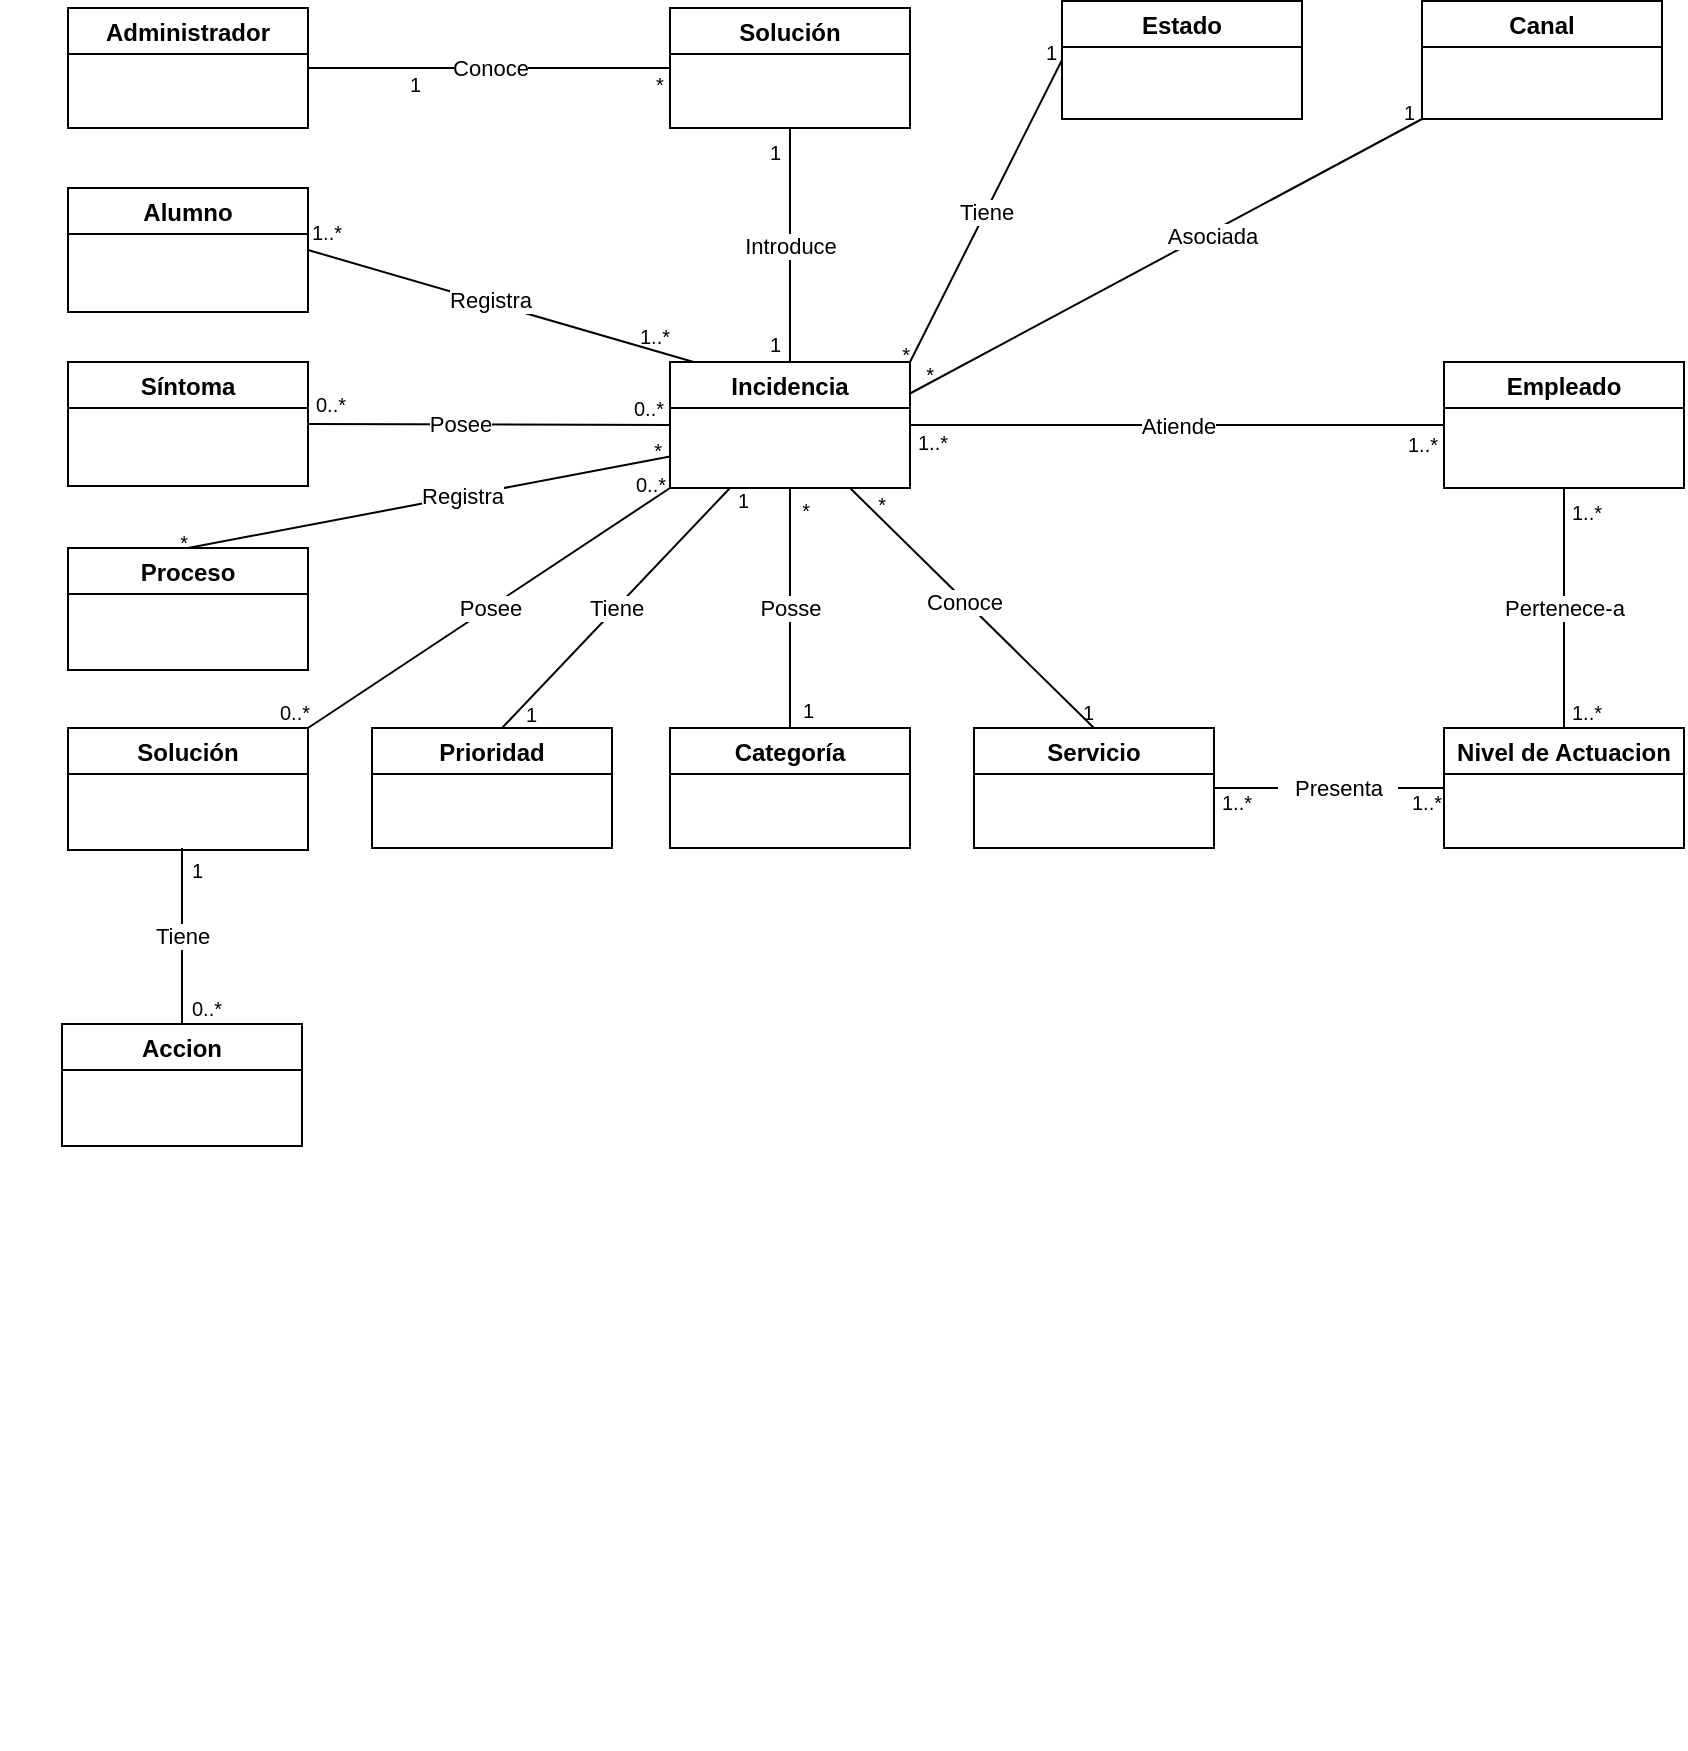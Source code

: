 <mxfile>
    <diagram id="Pm2dtwg_IfOIJH5rU_0D" name="MD-01">
        <mxGraphModel dx="155" dy="141" grid="1" gridSize="10" guides="1" tooltips="1" connect="1" arrows="1" fold="1" page="1" pageScale="1" pageWidth="827" pageHeight="1169" math="0" shadow="0">
            <root>
                <mxCell id="t3vJR1xbviDKZEFFyHin-0"/>
                <mxCell id="t3vJR1xbviDKZEFFyHin-1" parent="t3vJR1xbviDKZEFFyHin-0"/>
                <mxCell id="mkSb6riM9dk2xpS5XPvA-58" value="Conoce" style="edgeStyle=none;sketch=0;jumpStyle=line;html=1;exitX=1;exitY=0.5;exitDx=0;exitDy=0;entryX=0;entryY=0.5;entryDx=0;entryDy=0;startArrow=none;startFill=0;endArrow=none;endFill=0;strokeColor=default;" parent="t3vJR1xbviDKZEFFyHin-1" source="mkSb6riM9dk2xpS5XPvA-1" target="mkSb6riM9dk2xpS5XPvA-4" edge="1">
                    <mxGeometry relative="1" as="geometry"/>
                </mxCell>
                <mxCell id="mkSb6riM9dk2xpS5XPvA-1" value="Administrador" style="swimlane;rounded=0;" parent="t3vJR1xbviDKZEFFyHin-1" vertex="1">
                    <mxGeometry x="13" y="120" width="120" height="60" as="geometry"/>
                </mxCell>
                <mxCell id="mkSb6riM9dk2xpS5XPvA-2" value="Registra" style="edgeStyle=none;html=1;startArrow=none;startFill=0;endArrow=none;endFill=0;elbow=vertical;rounded=0;exitX=1;exitY=0.5;exitDx=0;exitDy=0;entryX=0.131;entryY=0.018;entryDx=0;entryDy=0;entryPerimeter=0;" parent="t3vJR1xbviDKZEFFyHin-1" source="mkSb6riM9dk2xpS5XPvA-3" target="mkSb6riM9dk2xpS5XPvA-17" edge="1">
                    <mxGeometry x="-0.083" y="1" relative="1" as="geometry">
                        <mxPoint as="offset"/>
                        <mxPoint x="210" y="350" as="sourcePoint"/>
                        <mxPoint x="310" y="300" as="targetPoint"/>
                    </mxGeometry>
                </mxCell>
                <mxCell id="mkSb6riM9dk2xpS5XPvA-3" value="Alumno" style="swimlane;rounded=0;" parent="t3vJR1xbviDKZEFFyHin-1" vertex="1">
                    <mxGeometry x="13" y="210" width="120" height="62" as="geometry"/>
                </mxCell>
                <mxCell id="mkSb6riM9dk2xpS5XPvA-4" value="Solución" style="swimlane;startSize=23;rounded=0;" parent="t3vJR1xbviDKZEFFyHin-1" vertex="1">
                    <mxGeometry x="314" y="120" width="120" height="60" as="geometry"/>
                </mxCell>
                <mxCell id="mkSb6riM9dk2xpS5XPvA-56" value="1" style="resizable=0;html=1;align=left;verticalAlign=top;labelBackgroundColor=none;fontSize=10" parent="mkSb6riM9dk2xpS5XPvA-4" connectable="0" vertex="1">
                    <mxGeometry x="48" y="60" as="geometry"/>
                </mxCell>
                <mxCell id="mkSb6riM9dk2xpS5XPvA-5" value="Atiende" style="edgeStyle=none;html=1;exitX=0;exitY=0.5;exitDx=0;exitDy=0;endArrow=none;endFill=0;startArrow=none;startFill=0;entryX=1;entryY=0.5;entryDx=0;entryDy=0;rounded=0;" parent="t3vJR1xbviDKZEFFyHin-1" source="mkSb6riM9dk2xpS5XPvA-6" target="mkSb6riM9dk2xpS5XPvA-17" edge="1">
                    <mxGeometry relative="1" as="geometry">
                        <mxPoint x="502" y="337" as="targetPoint"/>
                    </mxGeometry>
                </mxCell>
                <mxCell id="mkSb6riM9dk2xpS5XPvA-6" value="Empleado" style="swimlane;rounded=0;" parent="t3vJR1xbviDKZEFFyHin-1" vertex="1">
                    <mxGeometry x="701" y="297" width="120" height="63" as="geometry"/>
                </mxCell>
                <mxCell id="mkSb6riM9dk2xpS5XPvA-7" value="" style="html=1;endArrow=none;endFill=0;startArrow=none;startFill=0;rounded=0;entryX=0;entryY=0.5;entryDx=0;entryDy=0;" parent="t3vJR1xbviDKZEFFyHin-1" source="mkSb6riM9dk2xpS5XPvA-20" target="mkSb6riM9dk2xpS5XPvA-19" edge="1">
                    <mxGeometry relative="1" as="geometry">
                        <mxPoint x="677" y="520" as="sourcePoint"/>
                        <mxPoint x="692" y="521" as="targetPoint"/>
                    </mxGeometry>
                </mxCell>
                <mxCell id="mkSb6riM9dk2xpS5XPvA-8" value="Servicio" style="swimlane;startSize=23;rounded=0;" parent="t3vJR1xbviDKZEFFyHin-1" vertex="1">
                    <mxGeometry x="466" y="480" width="120" height="60" as="geometry"/>
                </mxCell>
                <mxCell id="mkSb6riM9dk2xpS5XPvA-9" value="Posse" style="edgeStyle=none;html=1;endArrow=none;endFill=0;startArrow=none;startFill=0;rounded=0;entryX=0.5;entryY=1;entryDx=0;entryDy=0;" parent="t3vJR1xbviDKZEFFyHin-1" source="mkSb6riM9dk2xpS5XPvA-10" target="mkSb6riM9dk2xpS5XPvA-17" edge="1">
                    <mxGeometry relative="1" as="geometry">
                        <mxPoint x="362" y="410" as="targetPoint"/>
                        <mxPoint x="374" y="470" as="sourcePoint"/>
                    </mxGeometry>
                </mxCell>
                <mxCell id="mkSb6riM9dk2xpS5XPvA-10" value="Categoría" style="swimlane;startSize=23;rounded=0;" parent="t3vJR1xbviDKZEFFyHin-1" vertex="1">
                    <mxGeometry x="314" y="480" width="120" height="60" as="geometry"/>
                </mxCell>
                <mxCell id="mkSb6riM9dk2xpS5XPvA-11" value="Prioridad" style="swimlane;startSize=23;rounded=0;" parent="t3vJR1xbviDKZEFFyHin-1" vertex="1">
                    <mxGeometry x="165" y="480" width="120" height="60" as="geometry"/>
                </mxCell>
                <mxCell id="mkSb6riM9dk2xpS5XPvA-12" value="Tiene" style="edgeStyle=none;html=1;exitX=0.25;exitY=1;exitDx=0;exitDy=0;entryX=0.5;entryY=0;entryDx=0;entryDy=0;endArrow=none;endFill=0;startArrow=none;startFill=0;rounded=0;" parent="t3vJR1xbviDKZEFFyHin-1" source="mkSb6riM9dk2xpS5XPvA-17" edge="1">
                    <mxGeometry relative="1" as="geometry">
                        <mxPoint x="230" y="480" as="targetPoint"/>
                    </mxGeometry>
                </mxCell>
                <mxCell id="mkSb6riM9dk2xpS5XPvA-13" style="edgeStyle=none;html=1;exitX=0.75;exitY=1;exitDx=0;exitDy=0;entryX=0.5;entryY=0;entryDx=0;entryDy=0;endArrow=none;endFill=0;startArrow=none;startFill=0;rounded=0;" parent="t3vJR1xbviDKZEFFyHin-1" source="mkSb6riM9dk2xpS5XPvA-17" target="mkSb6riM9dk2xpS5XPvA-8" edge="1">
                    <mxGeometry relative="1" as="geometry"/>
                </mxCell>
                <mxCell id="mkSb6riM9dk2xpS5XPvA-14" value="Conoce" style="edgeLabel;html=1;align=center;verticalAlign=middle;resizable=0;points=[];rounded=0;" parent="mkSb6riM9dk2xpS5XPvA-13" vertex="1" connectable="0">
                    <mxGeometry x="-0.204" y="-3" relative="1" as="geometry">
                        <mxPoint x="10" y="7" as="offset"/>
                    </mxGeometry>
                </mxCell>
                <mxCell id="9" value="Tiene" style="edgeStyle=none;html=1;exitX=1;exitY=0;exitDx=0;exitDy=0;entryX=0;entryY=0.5;entryDx=0;entryDy=0;endArrow=none;endFill=0;" parent="t3vJR1xbviDKZEFFyHin-1" source="mkSb6riM9dk2xpS5XPvA-17" target="6" edge="1">
                    <mxGeometry relative="1" as="geometry"/>
                </mxCell>
                <mxCell id="20" style="edgeStyle=none;html=1;exitX=0;exitY=0.75;exitDx=0;exitDy=0;entryX=0.5;entryY=0;entryDx=0;entryDy=0;endArrow=none;endFill=0;" parent="t3vJR1xbviDKZEFFyHin-1" source="mkSb6riM9dk2xpS5XPvA-17" target="18" edge="1">
                    <mxGeometry relative="1" as="geometry"/>
                </mxCell>
                <mxCell id="23" value="Registra" style="edgeLabel;html=1;align=center;verticalAlign=middle;resizable=0;points=[];" parent="20" vertex="1" connectable="0">
                    <mxGeometry x="-0.132" relative="1" as="geometry">
                        <mxPoint as="offset"/>
                    </mxGeometry>
                </mxCell>
                <mxCell id="25" style="edgeStyle=none;html=1;exitX=1;exitY=0.25;exitDx=0;exitDy=0;entryX=0;entryY=1;entryDx=0;entryDy=0;endArrow=none;endFill=0;" edge="1" parent="t3vJR1xbviDKZEFFyHin-1" source="mkSb6riM9dk2xpS5XPvA-17" target="24">
                    <mxGeometry relative="1" as="geometry"/>
                </mxCell>
                <mxCell id="26" value="Asociada" style="edgeLabel;html=1;align=center;verticalAlign=middle;resizable=0;points=[];" vertex="1" connectable="0" parent="25">
                    <mxGeometry x="0.442" y="1" relative="1" as="geometry">
                        <mxPoint x="-33" y="21" as="offset"/>
                    </mxGeometry>
                </mxCell>
                <mxCell id="28" value="Posee" style="edgeStyle=none;html=1;exitX=0;exitY=0.5;exitDx=0;exitDy=0;entryX=1;entryY=0.5;entryDx=0;entryDy=0;endArrow=none;endFill=0;" edge="1" parent="t3vJR1xbviDKZEFFyHin-1" source="mkSb6riM9dk2xpS5XPvA-17" target="27">
                    <mxGeometry x="0.149" relative="1" as="geometry">
                        <mxPoint x="-1" as="offset"/>
                    </mxGeometry>
                </mxCell>
                <mxCell id="37" value="Posee" style="edgeStyle=none;html=1;exitX=0;exitY=1;exitDx=0;exitDy=0;entryX=1;entryY=0;entryDx=0;entryDy=0;endArrow=none;endFill=0;" edge="1" parent="t3vJR1xbviDKZEFFyHin-1" source="mkSb6riM9dk2xpS5XPvA-17" target="36">
                    <mxGeometry relative="1" as="geometry"/>
                </mxCell>
                <mxCell id="mkSb6riM9dk2xpS5XPvA-17" value="Incidencia" style="swimlane;startSize=23;rounded=0;" parent="t3vJR1xbviDKZEFFyHin-1" vertex="1">
                    <mxGeometry x="314" y="297" width="120" height="63" as="geometry"/>
                </mxCell>
                <mxCell id="mkSb6riM9dk2xpS5XPvA-18" value="Pertenece-a" style="edgeStyle=none;html=1;exitX=0.5;exitY=0;exitDx=0;exitDy=0;entryX=0.5;entryY=1;entryDx=0;entryDy=0;startArrow=none;startFill=0;endArrow=none;endFill=0;elbow=vertical;rounded=0;" parent="t3vJR1xbviDKZEFFyHin-1" source="mkSb6riM9dk2xpS5XPvA-19" target="mkSb6riM9dk2xpS5XPvA-6" edge="1">
                    <mxGeometry relative="1" as="geometry"/>
                </mxCell>
                <mxCell id="mkSb6riM9dk2xpS5XPvA-19" value="Nivel de Actuacion" style="swimlane;startSize=23;rounded=0;" parent="t3vJR1xbviDKZEFFyHin-1" vertex="1">
                    <mxGeometry x="701" y="480" width="120" height="60" as="geometry"/>
                </mxCell>
                <mxCell id="mkSb6riM9dk2xpS5XPvA-20" value="Presenta" style="text;html=1;align=center;verticalAlign=middle;resizable=0;points=[];autosize=1;strokeColor=none;fillColor=none;rounded=0;fontSize=11;" parent="t3vJR1xbviDKZEFFyHin-1" vertex="1">
                    <mxGeometry x="618" y="500" width="60" height="20" as="geometry"/>
                </mxCell>
                <mxCell id="mkSb6riM9dk2xpS5XPvA-21" value="" style="html=1;entryX=1;entryY=0.5;entryDx=0;entryDy=0;endArrow=none;endFill=0;startArrow=none;startFill=0;rounded=0;" parent="t3vJR1xbviDKZEFFyHin-1" source="mkSb6riM9dk2xpS5XPvA-20" target="mkSb6riM9dk2xpS5XPvA-8" edge="1">
                    <mxGeometry relative="1" as="geometry">
                        <mxPoint x="600" y="520" as="sourcePoint"/>
                        <mxPoint x="708" y="521" as="targetPoint"/>
                    </mxGeometry>
                </mxCell>
                <mxCell id="mkSb6riM9dk2xpS5XPvA-39" value="1..*" style="resizable=0;html=1;align=right;verticalAlign=top;labelBackgroundColor=none;fontSize=10" parent="t3vJR1xbviDKZEFFyHin-1" connectable="0" vertex="1">
                    <mxGeometry x="314.003" y="272" as="geometry"/>
                </mxCell>
                <mxCell id="mkSb6riM9dk2xpS5XPvA-40" value="1..*" style="resizable=0;html=1;align=right;verticalAlign=top;labelBackgroundColor=none;fontSize=10" parent="t3vJR1xbviDKZEFFyHin-1" connectable="0" vertex="1">
                    <mxGeometry x="453.003" y="325" as="geometry"/>
                </mxCell>
                <mxCell id="mkSb6riM9dk2xpS5XPvA-42" value="*" style="resizable=0;html=1;align=right;verticalAlign=top;labelBackgroundColor=none;fontSize=10" parent="t3vJR1xbviDKZEFFyHin-1" connectable="0" vertex="1">
                    <mxGeometry x="422.003" y="356" as="geometry"/>
                </mxCell>
                <mxCell id="mkSb6riM9dk2xpS5XPvA-43" value="1" style="resizable=0;html=1;align=right;verticalAlign=top;labelBackgroundColor=none;fontSize=10;direction=south;" parent="t3vJR1xbviDKZEFFyHin-1" connectable="0" vertex="1">
                    <mxGeometry x="526.003" y="460" as="geometry"/>
                </mxCell>
                <mxCell id="mkSb6riM9dk2xpS5XPvA-44" value="*" style="resizable=0;html=1;align=right;verticalAlign=top;labelBackgroundColor=none;fontSize=10" parent="t3vJR1xbviDKZEFFyHin-1" connectable="0" vertex="1">
                    <mxGeometry x="384.003" y="359" as="geometry"/>
                </mxCell>
                <mxCell id="mkSb6riM9dk2xpS5XPvA-45" value="1" style="resizable=0;html=1;align=right;verticalAlign=top;labelBackgroundColor=none;fontSize=10;direction=south;" parent="t3vJR1xbviDKZEFFyHin-1" connectable="0" vertex="1">
                    <mxGeometry x="546.003" y="461" as="geometry">
                        <mxPoint x="-160" y="-2" as="offset"/>
                    </mxGeometry>
                </mxCell>
                <mxCell id="mkSb6riM9dk2xpS5XPvA-47" value="*" style="resizable=0;html=1;align=right;verticalAlign=top;labelBackgroundColor=none;fontSize=10" parent="t3vJR1xbviDKZEFFyHin-1" connectable="0" vertex="1">
                    <mxGeometry x="310.003" y="329" as="geometry"/>
                </mxCell>
                <mxCell id="mkSb6riM9dk2xpS5XPvA-49" value="1" style="resizable=0;html=1;align=left;verticalAlign=top;labelBackgroundColor=none;fontSize=10" parent="t3vJR1xbviDKZEFFyHin-1" connectable="0" vertex="1">
                    <mxGeometry x="240" y="461" as="geometry"/>
                </mxCell>
                <mxCell id="mkSb6riM9dk2xpS5XPvA-50" value="1..*" style="resizable=0;html=1;align=right;verticalAlign=top;labelBackgroundColor=none;fontSize=10" parent="t3vJR1xbviDKZEFFyHin-1" connectable="0" vertex="1">
                    <mxGeometry x="605.003" y="505" as="geometry"/>
                </mxCell>
                <mxCell id="mkSb6riM9dk2xpS5XPvA-51" value="1..*" style="resizable=0;html=1;align=right;verticalAlign=top;labelBackgroundColor=none;fontSize=10" parent="t3vJR1xbviDKZEFFyHin-1" connectable="0" vertex="1">
                    <mxGeometry x="700.003" y="505" as="geometry"/>
                </mxCell>
                <mxCell id="mkSb6riM9dk2xpS5XPvA-52" value="1..*" style="resizable=0;html=1;align=right;verticalAlign=top;labelBackgroundColor=none;fontSize=10" parent="t3vJR1xbviDKZEFFyHin-1" connectable="0" vertex="1">
                    <mxGeometry x="780.003" y="360" as="geometry"/>
                </mxCell>
                <mxCell id="mkSb6riM9dk2xpS5XPvA-55" value="Introduce" style="endArrow=none;html=1;sketch=0;strokeColor=default;jumpStyle=line;exitX=0.5;exitY=0;exitDx=0;exitDy=0;entryX=0.5;entryY=1;entryDx=0;entryDy=0;" parent="t3vJR1xbviDKZEFFyHin-1" source="mkSb6riM9dk2xpS5XPvA-17" target="mkSb6riM9dk2xpS5XPvA-4" edge="1">
                    <mxGeometry width="50" height="50" relative="1" as="geometry">
                        <mxPoint x="402" y="290" as="sourcePoint"/>
                        <mxPoint x="402" y="240" as="targetPoint"/>
                        <Array as="points">
                            <mxPoint x="374" y="250"/>
                        </Array>
                    </mxGeometry>
                </mxCell>
                <mxCell id="mkSb6riM9dk2xpS5XPvA-57" value="1" style="resizable=0;html=1;align=left;verticalAlign=top;labelBackgroundColor=none;fontSize=10" parent="t3vJR1xbviDKZEFFyHin-1" connectable="0" vertex="1">
                    <mxGeometry x="362" y="276" as="geometry"/>
                </mxCell>
                <mxCell id="mkSb6riM9dk2xpS5XPvA-61" value="1" style="resizable=0;html=1;align=left;verticalAlign=top;labelBackgroundColor=none;fontSize=10" parent="t3vJR1xbviDKZEFFyHin-1" connectable="0" vertex="1">
                    <mxGeometry x="182" y="146" as="geometry"/>
                </mxCell>
                <mxCell id="mkSb6riM9dk2xpS5XPvA-62" value="*" style="resizable=0;html=1;align=left;verticalAlign=top;labelBackgroundColor=none;fontSize=10" parent="t3vJR1xbviDKZEFFyHin-1" connectable="0" vertex="1">
                    <mxGeometry x="305" y="146" as="geometry"/>
                </mxCell>
                <mxCell id="mkSb6riM9dk2xpS5XPvA-64" value="1..*" style="resizable=0;html=1;align=right;verticalAlign=top;labelBackgroundColor=none;fontSize=10" parent="t3vJR1xbviDKZEFFyHin-1" connectable="0" vertex="1">
                    <mxGeometry x="559.003" y="302" as="geometry">
                        <mxPoint x="139" y="24" as="offset"/>
                    </mxGeometry>
                </mxCell>
                <mxCell id="6" value="Estado" style="swimlane;startSize=23;rounded=0;" parent="t3vJR1xbviDKZEFFyHin-1" vertex="1">
                    <mxGeometry x="510" y="116.5" width="120" height="59" as="geometry"/>
                </mxCell>
                <mxCell id="13" value="*" style="resizable=0;html=1;align=right;verticalAlign=top;labelBackgroundColor=none;fontSize=10" parent="t3vJR1xbviDKZEFFyHin-1" connectable="0" vertex="1">
                    <mxGeometry x="328.003" y="380" as="geometry">
                        <mxPoint x="106" y="-99" as="offset"/>
                    </mxGeometry>
                </mxCell>
                <mxCell id="15" value="" style="resizable=0;html=1;align=right;verticalAlign=top;labelBackgroundColor=none;fontSize=10" parent="t3vJR1xbviDKZEFFyHin-1" connectable="0" vertex="1">
                    <mxGeometry x="-19.997" y="558" as="geometry">
                        <mxPoint x="106" y="-99" as="offset"/>
                    </mxGeometry>
                </mxCell>
                <mxCell id="17" value="" style="resizable=0;html=1;align=right;verticalAlign=top;labelBackgroundColor=none;fontSize=10" parent="t3vJR1xbviDKZEFFyHin-1" connectable="0" vertex="1">
                    <mxGeometry x="80.003" y="990" as="geometry">
                        <mxPoint x="332" y="-391" as="offset"/>
                    </mxGeometry>
                </mxCell>
                <mxCell id="5Uyr6uQR5vCZ3jBuObpR-43" value="1" style="resizable=0;html=1;align=left;verticalAlign=top;labelBackgroundColor=none;fontSize=10" parent="t3vJR1xbviDKZEFFyHin-1" connectable="0" vertex="1">
                    <mxGeometry x="500" y="130" as="geometry"/>
                </mxCell>
                <mxCell id="18" value="Proceso" style="swimlane;startSize=23;rounded=0;" parent="t3vJR1xbviDKZEFFyHin-1" vertex="1">
                    <mxGeometry x="13" y="390" width="120" height="61" as="geometry"/>
                </mxCell>
                <mxCell id="21" value="1" style="resizable=0;html=1;align=left;verticalAlign=top;labelBackgroundColor=none;fontSize=10" parent="t3vJR1xbviDKZEFFyHin-1" connectable="0" vertex="1">
                    <mxGeometry x="490" y="370" as="geometry">
                        <mxPoint x="-144" y="-16" as="offset"/>
                    </mxGeometry>
                </mxCell>
                <mxCell id="22" value="*" style="resizable=0;html=1;align=right;verticalAlign=top;labelBackgroundColor=none;fontSize=10" parent="t3vJR1xbviDKZEFFyHin-1" connectable="0" vertex="1">
                    <mxGeometry x="100.003" y="463" as="geometry">
                        <mxPoint x="-27" y="-88" as="offset"/>
                    </mxGeometry>
                </mxCell>
                <mxCell id="LPSLZWZ6MrgAAOaEXJFG-23" value="1..*" style="resizable=0;html=1;align=right;verticalAlign=top;labelBackgroundColor=none;fontSize=10" parent="t3vJR1xbviDKZEFFyHin-1" connectable="0" vertex="1">
                    <mxGeometry x="780.003" y="460" as="geometry"/>
                </mxCell>
                <mxCell id="LPSLZWZ6MrgAAOaEXJFG-24" value="1..*" style="resizable=0;html=1;align=right;verticalAlign=top;labelBackgroundColor=none;fontSize=10" parent="t3vJR1xbviDKZEFFyHin-1" connectable="0" vertex="1">
                    <mxGeometry x="150.003" y="220" as="geometry"/>
                </mxCell>
                <mxCell id="24" value="Canal" style="swimlane;startSize=23;rounded=0;" vertex="1" parent="t3vJR1xbviDKZEFFyHin-1">
                    <mxGeometry x="690" y="116.5" width="120" height="59" as="geometry"/>
                </mxCell>
                <mxCell id="27" value="Síntoma" style="swimlane;rounded=0;startSize=23;" vertex="1" parent="t3vJR1xbviDKZEFFyHin-1">
                    <mxGeometry x="13" y="297" width="120" height="62" as="geometry"/>
                </mxCell>
                <mxCell id="29" value="1" style="resizable=0;html=1;align=left;verticalAlign=top;labelBackgroundColor=none;fontSize=10" connectable="0" vertex="1" parent="t3vJR1xbviDKZEFFyHin-1">
                    <mxGeometry x="510" y="137" as="geometry">
                        <mxPoint x="169" y="23" as="offset"/>
                    </mxGeometry>
                </mxCell>
                <mxCell id="30" value="*" style="resizable=0;html=1;align=right;verticalAlign=top;labelBackgroundColor=none;fontSize=10" connectable="0" vertex="1" parent="t3vJR1xbviDKZEFFyHin-1">
                    <mxGeometry x="340.003" y="390" as="geometry">
                        <mxPoint x="106" y="-99" as="offset"/>
                    </mxGeometry>
                </mxCell>
                <mxCell id="32" value="0..*" style="resizable=0;html=1;align=right;verticalAlign=top;labelBackgroundColor=none;fontSize=10" connectable="0" vertex="1" parent="t3vJR1xbviDKZEFFyHin-1">
                    <mxGeometry x="152.003" y="305.5" as="geometry"/>
                </mxCell>
                <mxCell id="33" value="0..*" style="resizable=0;html=1;align=right;verticalAlign=top;labelBackgroundColor=none;fontSize=10" connectable="0" vertex="1" parent="t3vJR1xbviDKZEFFyHin-1">
                    <mxGeometry x="311.003" y="308" as="geometry"/>
                </mxCell>
                <mxCell id="35" value="Accion" style="swimlane;startSize=23;rounded=0;" vertex="1" parent="t3vJR1xbviDKZEFFyHin-1">
                    <mxGeometry x="10" y="628" width="120" height="61" as="geometry"/>
                </mxCell>
                <mxCell id="43" value="Tiene" style="edgeStyle=none;html=1;entryX=0.5;entryY=0;entryDx=0;entryDy=0;endArrow=none;endFill=0;" edge="1" parent="t3vJR1xbviDKZEFFyHin-1" target="35">
                    <mxGeometry relative="1" as="geometry">
                        <mxPoint x="70" y="540" as="sourcePoint"/>
                    </mxGeometry>
                </mxCell>
                <mxCell id="36" value="Solución" style="swimlane;startSize=23;rounded=0;" vertex="1" parent="t3vJR1xbviDKZEFFyHin-1">
                    <mxGeometry x="13" y="480" width="120" height="61" as="geometry"/>
                </mxCell>
                <mxCell id="40" value="0..*" style="resizable=0;html=1;align=right;verticalAlign=top;labelBackgroundColor=none;fontSize=10" connectable="0" vertex="1" parent="t3vJR1xbviDKZEFFyHin-1">
                    <mxGeometry x="162.003" y="313.5" as="geometry">
                        <mxPoint x="-28" y="146" as="offset"/>
                    </mxGeometry>
                </mxCell>
                <mxCell id="44" value="0..*" style="resizable=0;html=1;align=right;verticalAlign=top;labelBackgroundColor=none;fontSize=10" connectable="0" vertex="1" parent="t3vJR1xbviDKZEFFyHin-1">
                    <mxGeometry x="90.003" y="608" as="geometry"/>
                </mxCell>
                <mxCell id="45" value="1" style="resizable=0;html=1;align=left;verticalAlign=top;labelBackgroundColor=none;fontSize=10" connectable="0" vertex="1" parent="t3vJR1xbviDKZEFFyHin-1">
                    <mxGeometry x="244" y="460" as="geometry">
                        <mxPoint x="-171" y="79" as="offset"/>
                    </mxGeometry>
                </mxCell>
                <mxCell id="46" value="0..*" style="resizable=0;html=1;align=right;verticalAlign=top;labelBackgroundColor=none;fontSize=10" connectable="0" vertex="1" parent="t3vJR1xbviDKZEFFyHin-1">
                    <mxGeometry x="340.003" y="200" as="geometry">
                        <mxPoint x="-28" y="146" as="offset"/>
                    </mxGeometry>
                </mxCell>
            </root>
        </mxGraphModel>
    </diagram>
    <diagram id="EhUm67n5qJ-X8OCv_8h2" name="MD-02">
        <mxGraphModel dx="988" dy="507" grid="1" gridSize="10" guides="1" tooltips="1" connect="1" arrows="1" fold="1" page="1" pageScale="1" pageWidth="827" pageHeight="1169" math="0" shadow="0">
            <root>
                <mxCell id="0"/>
                <mxCell id="1" parent="0"/>
                <mxCell id="12" value="Conoce" style="edgeStyle=none;html=1;entryX=0;entryY=0.5;entryDx=0;entryDy=0;endArrow=ERoneToMany;endFill=0;startArrow=ERone;startFill=0;exitX=1;exitY=0.5;exitDx=0;exitDy=0;" parent="1" source="3" target="6" edge="1">
                    <mxGeometry relative="1" as="geometry">
                        <mxPoint x="160" y="160" as="sourcePoint"/>
                        <mxPoint x="282" y="160.0" as="targetPoint"/>
                    </mxGeometry>
                </mxCell>
                <mxCell id="3" value="Administrador" style="swimlane;" parent="1" vertex="1">
                    <mxGeometry x="39" y="120" width="120" height="60" as="geometry"/>
                </mxCell>
                <mxCell id="51" value="Registra" style="edgeStyle=none;sketch=0;html=1;exitX=1;exitY=0.5;exitDx=0;exitDy=0;entryX=0;entryY=0.5;entryDx=0;entryDy=0;startArrow=ERone;startFill=0;endArrow=ERzeroToMany;endFill=0;elbow=vertical;" parent="1" source="5" target="10" edge="1">
                    <mxGeometry x="-0.083" y="1" relative="1" as="geometry">
                        <mxPoint as="offset"/>
                    </mxGeometry>
                </mxCell>
                <mxCell id="5" value="Alumno" style="swimlane;" parent="1" vertex="1">
                    <mxGeometry x="39" y="298" width="120" height="62" as="geometry"/>
                </mxCell>
                <mxCell id="6" value="Incidencia" style="swimlane;startSize=23;" parent="1" vertex="1">
                    <mxGeometry x="323" y="120" width="120" height="60" as="geometry"/>
                </mxCell>
                <mxCell id="25" value="Atiende" style="edgeStyle=none;html=1;exitX=0;exitY=0.5;exitDx=0;exitDy=0;endArrow=ERoneToMany;endFill=0;startArrow=ERoneToMany;startFill=0;entryX=1;entryY=0.5;entryDx=0;entryDy=0;" parent="1" source="4" target="10" edge="1">
                    <mxGeometry relative="1" as="geometry">
                        <mxPoint x="480" y="337" as="targetPoint"/>
                    </mxGeometry>
                </mxCell>
                <mxCell id="4" value="Empleado" style="swimlane;" parent="1" vertex="1">
                    <mxGeometry x="698" y="298" width="120" height="62" as="geometry"/>
                </mxCell>
                <mxCell id="18" value="" style="html=1;exitX=1;exitY=0.5;exitDx=0;exitDy=0;entryX=0;entryY=0.5;entryDx=0;entryDy=0;endArrow=ERoneToMany;endFill=0;startArrow=none;startFill=0;" parent="1" source="48" target="42" edge="1">
                    <mxGeometry relative="1" as="geometry"/>
                </mxCell>
                <mxCell id="7" value="Servicio" style="swimlane;startSize=23;" parent="1" vertex="1">
                    <mxGeometry x="475" y="480" width="120" height="60" as="geometry"/>
                </mxCell>
                <mxCell id="24" value="Posse" style="edgeStyle=none;html=1;exitX=0.5;exitY=0;exitDx=0;exitDy=0;entryX=0.5;entryY=1;entryDx=0;entryDy=0;endArrow=ERmany;endFill=0;startArrow=ERone;startFill=0;" parent="1" source="8" target="10" edge="1">
                    <mxGeometry relative="1" as="geometry"/>
                </mxCell>
                <mxCell id="8" value="Categoría" style="swimlane;startSize=23;" parent="1" vertex="1">
                    <mxGeometry x="323" y="480" width="120" height="60" as="geometry"/>
                </mxCell>
                <mxCell id="9" value="Prioridad" style="swimlane;startSize=23;" parent="1" vertex="1">
                    <mxGeometry x="169" y="480" width="120" height="60" as="geometry"/>
                </mxCell>
                <mxCell id="17" value="Tiene" style="edgeStyle=none;html=1;exitX=0;exitY=1;exitDx=0;exitDy=0;entryX=0.5;entryY=0;entryDx=0;entryDy=0;endArrow=ERone;endFill=0;startArrow=ERmany;startFill=0;" parent="1" source="10" target="9" edge="1">
                    <mxGeometry relative="1" as="geometry"/>
                </mxCell>
                <mxCell id="20" style="edgeStyle=none;html=1;exitX=1;exitY=1;exitDx=0;exitDy=0;entryX=0.5;entryY=0;entryDx=0;entryDy=0;endArrow=ERone;endFill=0;startArrow=ERmany;startFill=0;" parent="1" source="10" target="7" edge="1">
                    <mxGeometry relative="1" as="geometry"/>
                </mxCell>
                <mxCell id="21" value="Conoce" style="edgeLabel;html=1;align=center;verticalAlign=middle;resizable=0;points=[];" parent="20" vertex="1" connectable="0">
                    <mxGeometry x="-0.204" y="-3" relative="1" as="geometry">
                        <mxPoint x="10" y="7" as="offset"/>
                    </mxGeometry>
                </mxCell>
                <mxCell id="26" style="edgeStyle=none;html=1;exitX=0.5;exitY=0;exitDx=0;exitDy=0;entryX=0.5;entryY=1;entryDx=0;entryDy=0;endArrow=ERone;endFill=0;startArrow=ERone;startFill=0;" parent="1" source="10" target="6" edge="1">
                    <mxGeometry relative="1" as="geometry"/>
                </mxCell>
                <mxCell id="27" value="Introduce" style="edgeLabel;html=1;align=center;verticalAlign=middle;resizable=0;points=[];" parent="26" vertex="1" connectable="0">
                    <mxGeometry x="-0.229" y="-3" relative="1" as="geometry">
                        <mxPoint x="-4" y="-15" as="offset"/>
                    </mxGeometry>
                </mxCell>
                <mxCell id="10" value="Reporte" style="swimlane;startSize=23;" parent="1" vertex="1">
                    <mxGeometry x="323" y="297" width="120" height="63" as="geometry"/>
                </mxCell>
                <mxCell id="50" value="Pertenece-a" style="edgeStyle=none;sketch=0;html=1;exitX=0.5;exitY=0;exitDx=0;exitDy=0;entryX=0.5;entryY=1;entryDx=0;entryDy=0;startArrow=ERone;startFill=0;endArrow=ERoneToMany;endFill=0;elbow=vertical;" parent="1" source="42" target="4" edge="1">
                    <mxGeometry relative="1" as="geometry"/>
                </mxCell>
                <mxCell id="42" value="Nivel de Actuacion" style="swimlane;startSize=23;" parent="1" vertex="1">
                    <mxGeometry x="698" y="481" width="120" height="59" as="geometry"/>
                </mxCell>
                <mxCell id="48" value="Presenta" style="text;html=1;align=center;verticalAlign=middle;resizable=0;points=[];autosize=1;strokeColor=none;fillColor=none;" parent="1" vertex="1">
                    <mxGeometry x="616" y="501" width="60" height="20" as="geometry"/>
                </mxCell>
                <mxCell id="49" value="" style="html=1;exitX=1;exitY=0.5;exitDx=0;exitDy=0;entryX=0;entryY=0.5;entryDx=0;entryDy=0;endArrow=none;endFill=0;startArrow=ERoneToMany;startFill=0;" parent="1" source="7" target="48" edge="1">
                    <mxGeometry relative="1" as="geometry">
                        <mxPoint x="568" y="520" as="sourcePoint"/>
                        <mxPoint x="686" y="521" as="targetPoint"/>
                    </mxGeometry>
                </mxCell>
                <mxCell id="7TtiDenH-WKdG3je6Kir-51" style="edgeStyle=none;html=1;exitX=0;exitY=0.75;exitDx=0;exitDy=0;endArrow=ERmany;endFill=0;startArrow=ERone;startFill=0;entryX=0.5;entryY=0;entryDx=0;entryDy=0;" parent="1" source="10" target="7TtiDenH-WKdG3je6Kir-53" edge="1">
                    <mxGeometry relative="1" as="geometry">
                        <mxPoint x="300" y="359" as="sourcePoint"/>
                        <mxPoint x="70" y="470" as="targetPoint"/>
                    </mxGeometry>
                </mxCell>
                <mxCell id="7TtiDenH-WKdG3je6Kir-52" value="Registra" style="edgeLabel;html=1;align=center;verticalAlign=middle;resizable=0;points=[];" parent="7TtiDenH-WKdG3je6Kir-51" vertex="1" connectable="0">
                    <mxGeometry x="-0.132" relative="1" as="geometry">
                        <mxPoint as="offset"/>
                    </mxGeometry>
                </mxCell>
                <mxCell id="7TtiDenH-WKdG3je6Kir-53" value="Proceso" style="swimlane;startSize=23;rounded=0;" parent="1" vertex="1">
                    <mxGeometry x="15" y="479" width="120" height="61" as="geometry"/>
                </mxCell>
            </root>
        </mxGraphModel>
    </diagram>
</mxfile>
